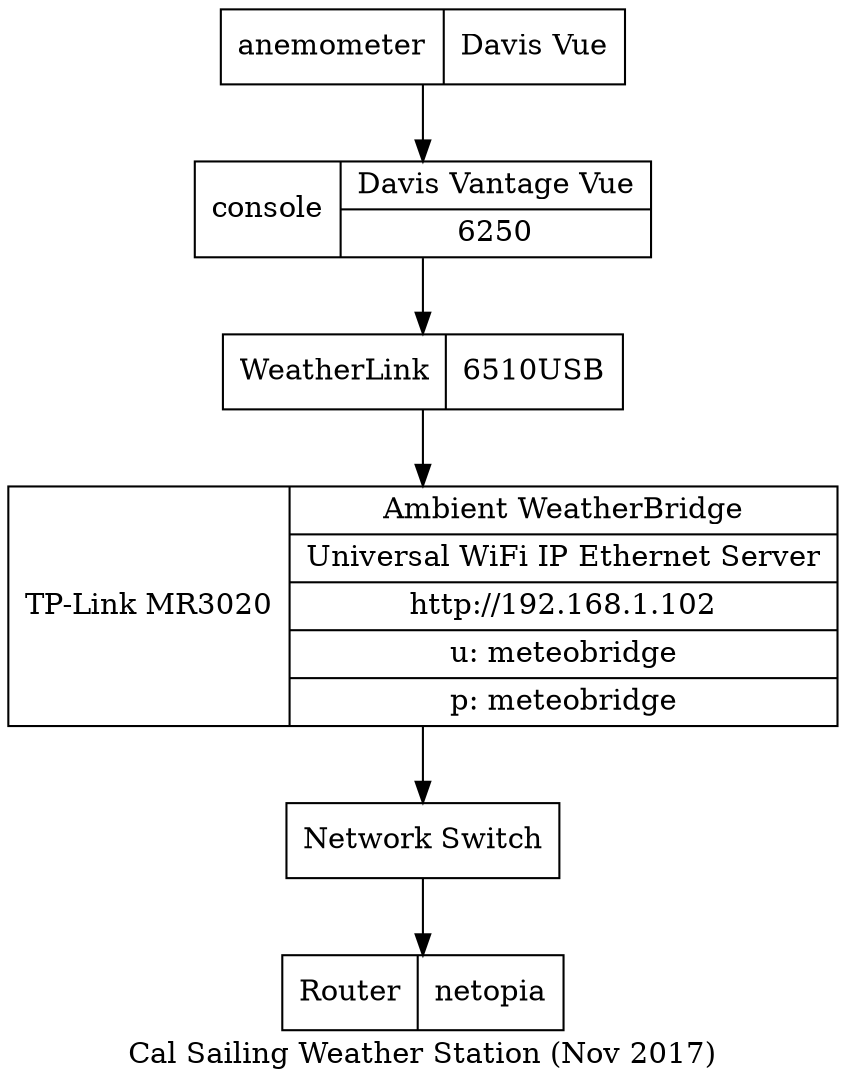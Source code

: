 digraph rendle {
    "wind" [
       label = "anemometer | { Davis Vue }"
       shape = "record"
    ]
    "console" [
        label = "console | { Davis Vantage Vue  | 6250 }"
	 shape = "record"
    ]
    "link" [
        label = "WeatherLink | { 6510USB }"
        shape = "record"
    ]
    "link-ip" [
        label = "TP-Link MR3020  | { Ambient WeatherBridge | Universal WiFi IP Ethernet Server | http://192.168.1.102 | u: meteobridge | p: meteobridge }"
        shape = "record"
    ]
    "switch" [
        label = "Network Switch"
        shape = "record"
    ]
    "router" [
        label = "Router | { netopia }"
        shape = "record"
    ]
    "wind"->"console"
    "console"->"link"
    "link"->"link-ip"
    "link-ip"->"switch"
    "switch"->"router"
    label="Cal Sailing Weather Station (Nov 2017)"
}
